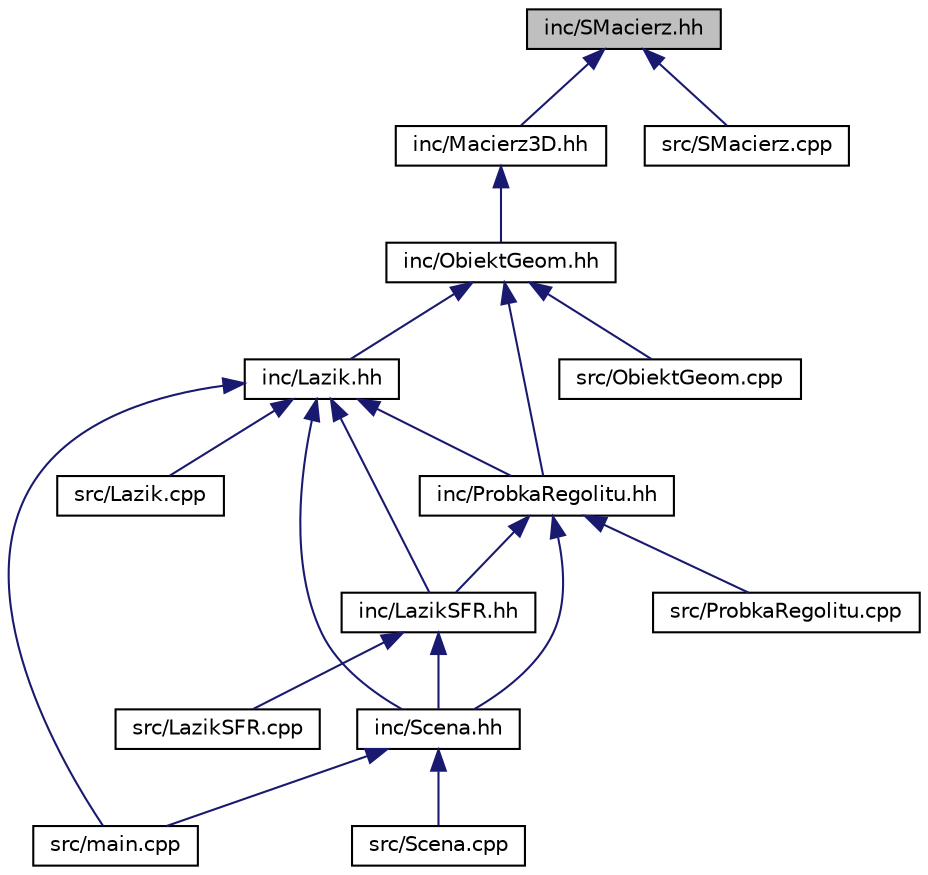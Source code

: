 digraph "inc/SMacierz.hh"
{
 // LATEX_PDF_SIZE
  edge [fontname="Helvetica",fontsize="10",labelfontname="Helvetica",labelfontsize="10"];
  node [fontname="Helvetica",fontsize="10",shape=record];
  Node1 [label="inc/SMacierz.hh",height=0.2,width=0.4,color="black", fillcolor="grey75", style="filled", fontcolor="black",tooltip=" "];
  Node1 -> Node2 [dir="back",color="midnightblue",fontsize="10",style="solid",fontname="Helvetica"];
  Node2 [label="inc/Macierz3D.hh",height=0.2,width=0.4,color="black", fillcolor="white", style="filled",URL="$_macierz3_d_8hh.html",tooltip=" "];
  Node2 -> Node3 [dir="back",color="midnightblue",fontsize="10",style="solid",fontname="Helvetica"];
  Node3 [label="inc/ObiektGeom.hh",height=0.2,width=0.4,color="black", fillcolor="white", style="filled",URL="$_obiekt_geom_8hh.html",tooltip=" "];
  Node3 -> Node4 [dir="back",color="midnightblue",fontsize="10",style="solid",fontname="Helvetica"];
  Node4 [label="inc/Lazik.hh",height=0.2,width=0.4,color="black", fillcolor="white", style="filled",URL="$_lazik_8hh.html",tooltip=" "];
  Node4 -> Node5 [dir="back",color="midnightblue",fontsize="10",style="solid",fontname="Helvetica"];
  Node5 [label="inc/LazikSFR.hh",height=0.2,width=0.4,color="black", fillcolor="white", style="filled",URL="$_lazik_s_f_r_8hh.html",tooltip=" "];
  Node5 -> Node6 [dir="back",color="midnightblue",fontsize="10",style="solid",fontname="Helvetica"];
  Node6 [label="inc/Scena.hh",height=0.2,width=0.4,color="black", fillcolor="white", style="filled",URL="$_scena_8hh.html",tooltip=" "];
  Node6 -> Node7 [dir="back",color="midnightblue",fontsize="10",style="solid",fontname="Helvetica"];
  Node7 [label="src/main.cpp",height=0.2,width=0.4,color="black", fillcolor="white", style="filled",URL="$main_8cpp.html",tooltip=" "];
  Node6 -> Node8 [dir="back",color="midnightblue",fontsize="10",style="solid",fontname="Helvetica"];
  Node8 [label="src/Scena.cpp",height=0.2,width=0.4,color="black", fillcolor="white", style="filled",URL="$_scena_8cpp.html",tooltip=" "];
  Node5 -> Node9 [dir="back",color="midnightblue",fontsize="10",style="solid",fontname="Helvetica"];
  Node9 [label="src/LazikSFR.cpp",height=0.2,width=0.4,color="black", fillcolor="white", style="filled",URL="$_lazik_s_f_r_8cpp.html",tooltip=" "];
  Node4 -> Node10 [dir="back",color="midnightblue",fontsize="10",style="solid",fontname="Helvetica"];
  Node10 [label="inc/ProbkaRegolitu.hh",height=0.2,width=0.4,color="black", fillcolor="white", style="filled",URL="$_probka_regolitu_8hh.html",tooltip=" "];
  Node10 -> Node5 [dir="back",color="midnightblue",fontsize="10",style="solid",fontname="Helvetica"];
  Node10 -> Node6 [dir="back",color="midnightblue",fontsize="10",style="solid",fontname="Helvetica"];
  Node10 -> Node11 [dir="back",color="midnightblue",fontsize="10",style="solid",fontname="Helvetica"];
  Node11 [label="src/ProbkaRegolitu.cpp",height=0.2,width=0.4,color="black", fillcolor="white", style="filled",URL="$_probka_regolitu_8cpp.html",tooltip=" "];
  Node4 -> Node6 [dir="back",color="midnightblue",fontsize="10",style="solid",fontname="Helvetica"];
  Node4 -> Node12 [dir="back",color="midnightblue",fontsize="10",style="solid",fontname="Helvetica"];
  Node12 [label="src/Lazik.cpp",height=0.2,width=0.4,color="black", fillcolor="white", style="filled",URL="$_lazik_8cpp.html",tooltip=" "];
  Node4 -> Node7 [dir="back",color="midnightblue",fontsize="10",style="solid",fontname="Helvetica"];
  Node3 -> Node10 [dir="back",color="midnightblue",fontsize="10",style="solid",fontname="Helvetica"];
  Node3 -> Node13 [dir="back",color="midnightblue",fontsize="10",style="solid",fontname="Helvetica"];
  Node13 [label="src/ObiektGeom.cpp",height=0.2,width=0.4,color="black", fillcolor="white", style="filled",URL="$_obiekt_geom_8cpp.html",tooltip=" "];
  Node1 -> Node14 [dir="back",color="midnightblue",fontsize="10",style="solid",fontname="Helvetica"];
  Node14 [label="src/SMacierz.cpp",height=0.2,width=0.4,color="black", fillcolor="white", style="filled",URL="$_s_macierz_8cpp.html",tooltip=" "];
}
